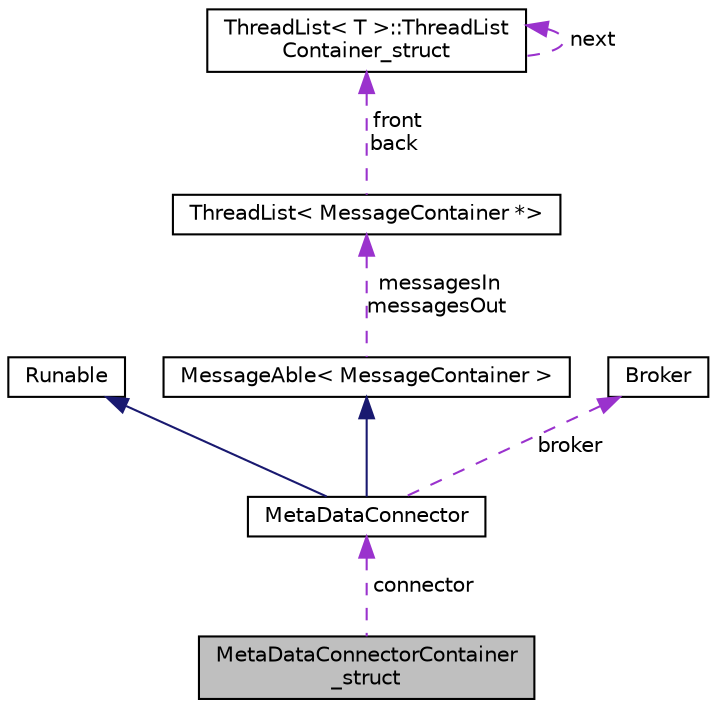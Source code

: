 digraph "MetaDataConnectorContainer_struct"
{
  edge [fontname="Helvetica",fontsize="10",labelfontname="Helvetica",labelfontsize="10"];
  node [fontname="Helvetica",fontsize="10",shape=record];
  Node1 [label="MetaDataConnectorContainer\l_struct",height=0.2,width=0.4,color="black", fillcolor="grey75", style="filled", fontcolor="black"];
  Node2 -> Node1 [dir="back",color="darkorchid3",fontsize="10",style="dashed",label=" connector" ,fontname="Helvetica"];
  Node2 [label="MetaDataConnector",height=0.2,width=0.4,color="black", fillcolor="white", style="filled",URL="$classMetaDataConnector.html"];
  Node3 -> Node2 [dir="back",color="midnightblue",fontsize="10",style="solid",fontname="Helvetica"];
  Node3 [label="Runable",height=0.2,width=0.4,color="black", fillcolor="white", style="filled",URL="$classRunable.html"];
  Node4 -> Node2 [dir="back",color="midnightblue",fontsize="10",style="solid",fontname="Helvetica"];
  Node4 [label="MessageAble\< MessageContainer \>",height=0.2,width=0.4,color="black", fillcolor="white", style="filled",URL="$classMessageAble.html"];
  Node5 -> Node4 [dir="back",color="darkorchid3",fontsize="10",style="dashed",label=" messagesIn\nmessagesOut" ,fontname="Helvetica"];
  Node5 [label="ThreadList\< MessageContainer *\>",height=0.2,width=0.4,color="black", fillcolor="white", style="filled",URL="$classThreadList.html"];
  Node6 -> Node5 [dir="back",color="darkorchid3",fontsize="10",style="dashed",label=" front\nback" ,fontname="Helvetica"];
  Node6 [label="ThreadList\< T \>::ThreadList\lContainer_struct",height=0.2,width=0.4,color="black", fillcolor="white", style="filled",URL="$structThreadList_1_1ThreadListContainer__struct.html"];
  Node6 -> Node6 [dir="back",color="darkorchid3",fontsize="10",style="dashed",label=" next" ,fontname="Helvetica"];
  Node7 -> Node2 [dir="back",color="darkorchid3",fontsize="10",style="dashed",label=" broker" ,fontname="Helvetica"];
  Node7 [label="Broker",height=0.2,width=0.4,color="black", fillcolor="white", style="filled",URL="$classBroker.html"];
}
